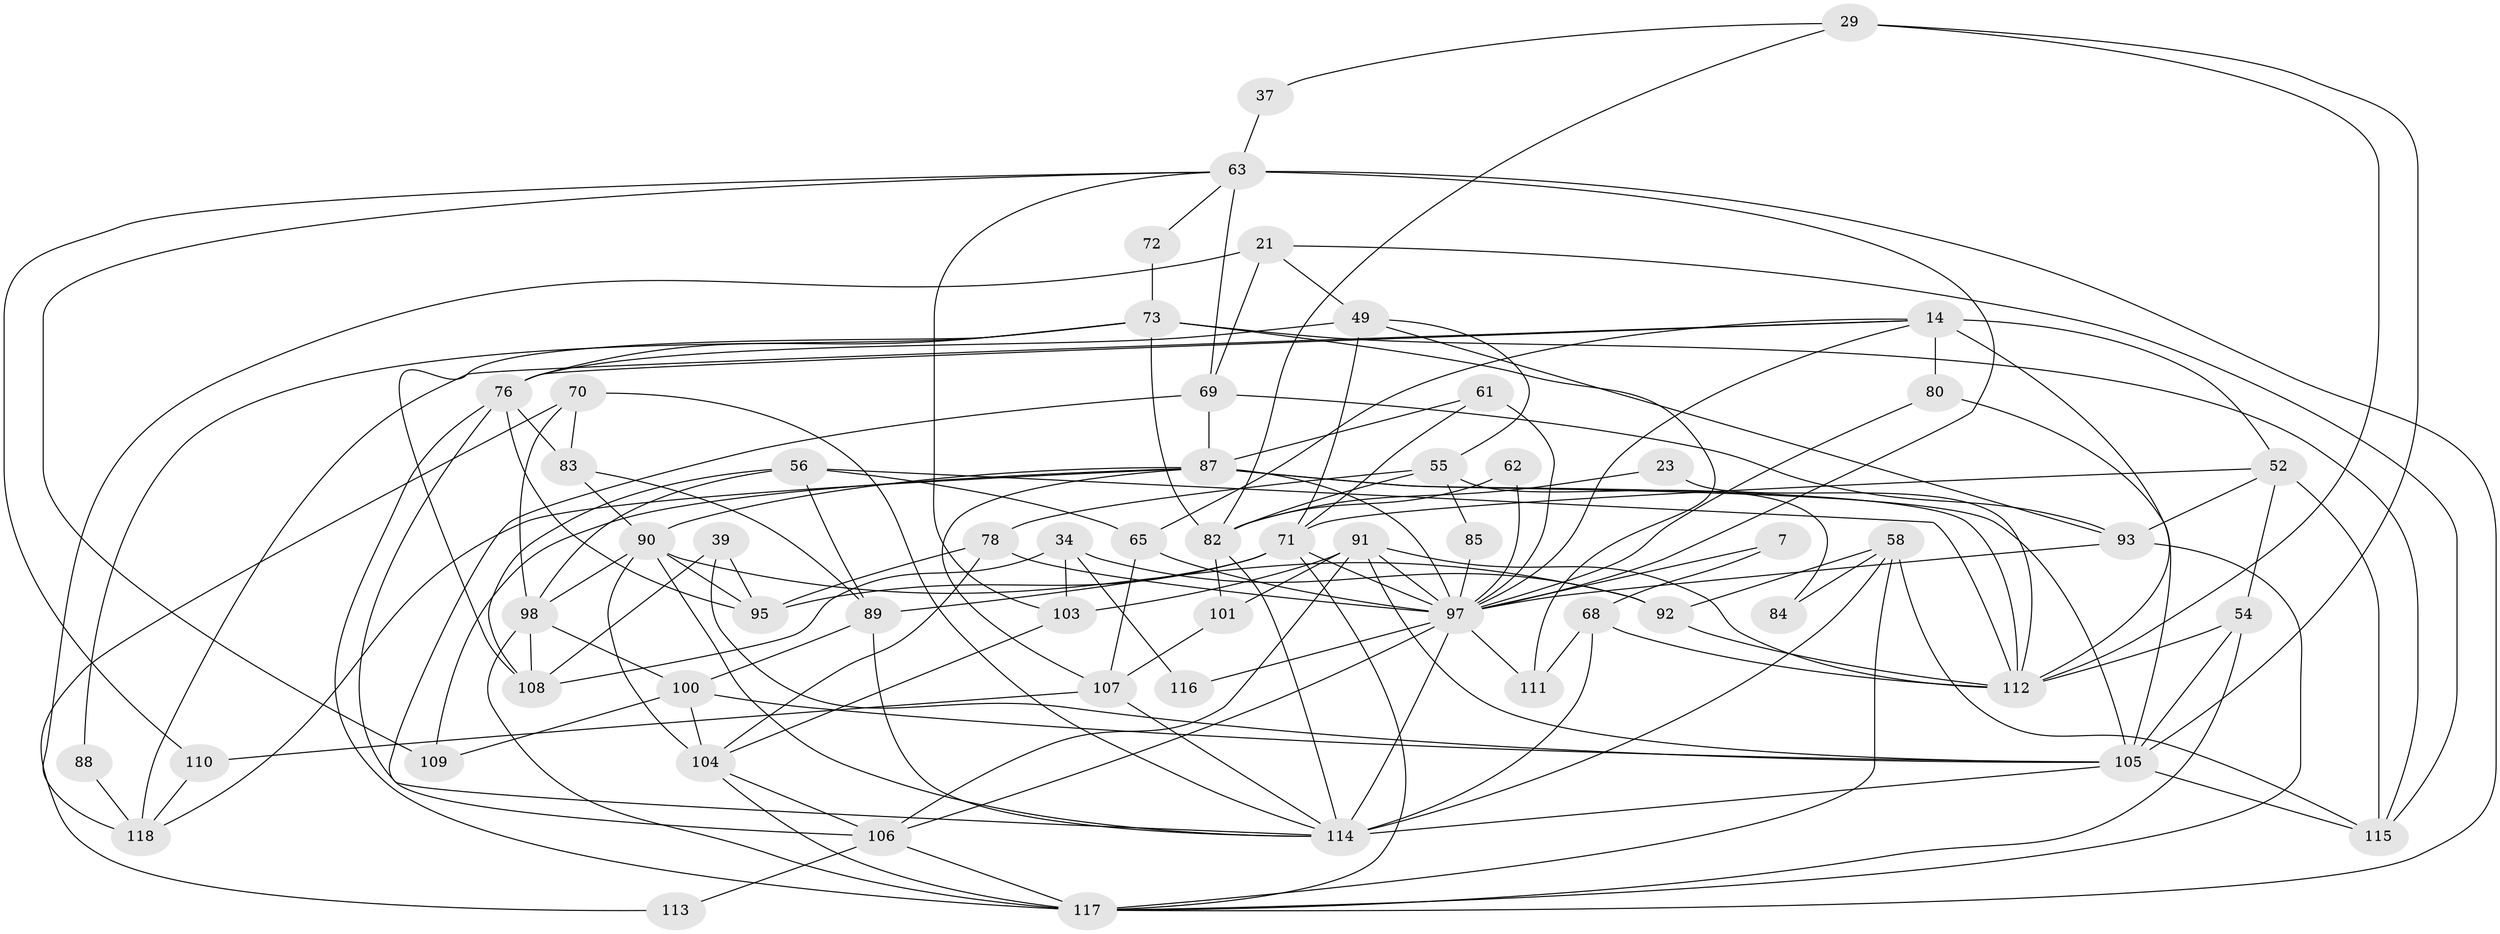 // original degree distribution, {2: 0.211864406779661, 4: 0.2796610169491525, 5: 0.19491525423728814, 6: 0.0847457627118644, 9: 0.01694915254237288, 3: 0.1694915254237288, 8: 0.01694915254237288, 7: 0.025423728813559324}
// Generated by graph-tools (version 1.1) at 2025/49/03/09/25 04:49:43]
// undirected, 59 vertices, 146 edges
graph export_dot {
graph [start="1"]
  node [color=gray90,style=filled];
  7;
  14;
  21;
  23;
  29;
  34;
  37;
  39;
  49;
  52 [super="+22"];
  54;
  55 [super="+33"];
  56 [super="+51"];
  58;
  61;
  62;
  63 [super="+38"];
  65 [super="+36"];
  68;
  69 [super="+1"];
  70 [super="+12"];
  71 [super="+35"];
  72;
  73 [super="+31"];
  76 [super="+44"];
  78;
  80 [super="+9"];
  82 [super="+20"];
  83;
  84;
  85;
  87 [super="+6+43"];
  88;
  89;
  90 [super="+27+8+64"];
  91 [super="+42+47+48"];
  92;
  93 [super="+18"];
  95;
  97 [super="+86+96"];
  98 [super="+50"];
  100;
  101 [super="+4"];
  103 [super="+57"];
  104 [super="+102+19"];
  105 [super="+77+79"];
  106 [super="+94"];
  107 [super="+59"];
  108;
  109;
  110;
  111 [super="+32"];
  112 [super="+30"];
  113;
  114 [super="+81+74"];
  115;
  116;
  117 [super="+60+99"];
  118;
  7 -- 68;
  7 -- 97;
  14 -- 52;
  14 -- 80 [weight=2];
  14 -- 112 [weight=2];
  14 -- 118;
  14 -- 65;
  14 -- 97;
  14 -- 76;
  21 -- 118;
  21 -- 115;
  21 -- 49;
  21 -- 69;
  23 -- 112;
  23 -- 82;
  29 -- 112;
  29 -- 82;
  29 -- 37;
  29 -- 105;
  34 -- 92;
  34 -- 108;
  34 -- 116;
  34 -- 103;
  37 -- 63;
  39 -- 108;
  39 -- 95;
  39 -- 105;
  49 -- 55;
  49 -- 71;
  49 -- 76;
  49 -- 93;
  52 -- 115;
  52 -- 54;
  52 -- 71;
  52 -- 93;
  54 -- 105 [weight=3];
  54 -- 117;
  54 -- 112;
  55 -- 84;
  55 -- 85;
  55 -- 82;
  55 -- 78;
  56 -- 112;
  56 -- 108;
  56 -- 89;
  56 -- 98;
  56 -- 65;
  58 -- 115;
  58 -- 117;
  58 -- 84;
  58 -- 92;
  58 -- 114;
  61 -- 87 [weight=2];
  61 -- 71;
  61 -- 97 [weight=3];
  62 -- 82;
  62 -- 97;
  63 -- 69;
  63 -- 72;
  63 -- 109;
  63 -- 117 [weight=3];
  63 -- 97 [weight=2];
  63 -- 103 [weight=2];
  63 -- 110;
  65 -- 97 [weight=2];
  65 -- 107;
  68 -- 112;
  68 -- 114;
  68 -- 111;
  69 -- 106;
  69 -- 87;
  69 -- 93;
  70 -- 114 [weight=2];
  70 -- 113;
  70 -- 83;
  70 -- 98;
  71 -- 89;
  71 -- 95;
  71 -- 117;
  71 -- 97;
  72 -- 73;
  73 -- 108;
  73 -- 115;
  73 -- 82 [weight=2];
  73 -- 88;
  73 -- 111 [weight=2];
  73 -- 76;
  76 -- 95;
  76 -- 117 [weight=3];
  76 -- 114;
  76 -- 83;
  78 -- 95;
  78 -- 104;
  78 -- 97;
  80 -- 105;
  80 -- 97;
  82 -- 114;
  82 -- 101;
  83 -- 89;
  83 -- 90;
  85 -- 97;
  87 -- 112;
  87 -- 105;
  87 -- 107;
  87 -- 118;
  87 -- 109;
  87 -- 90;
  87 -- 97;
  88 -- 118;
  89 -- 100;
  89 -- 114;
  90 -- 95;
  90 -- 104 [weight=2];
  90 -- 114;
  90 -- 92;
  90 -- 98;
  91 -- 112;
  91 -- 101;
  91 -- 97 [weight=4];
  91 -- 105;
  91 -- 106;
  91 -- 103;
  92 -- 112;
  93 -- 117;
  93 -- 97;
  97 -- 114 [weight=5];
  97 -- 111;
  97 -- 106 [weight=2];
  97 -- 116;
  98 -- 117;
  98 -- 100;
  98 -- 108;
  100 -- 109;
  100 -- 105;
  100 -- 104;
  101 -- 107;
  103 -- 104;
  104 -- 106 [weight=2];
  104 -- 117 [weight=2];
  105 -- 114 [weight=2];
  105 -- 115;
  106 -- 113;
  106 -- 117;
  107 -- 114 [weight=2];
  107 -- 110;
  110 -- 118;
}
